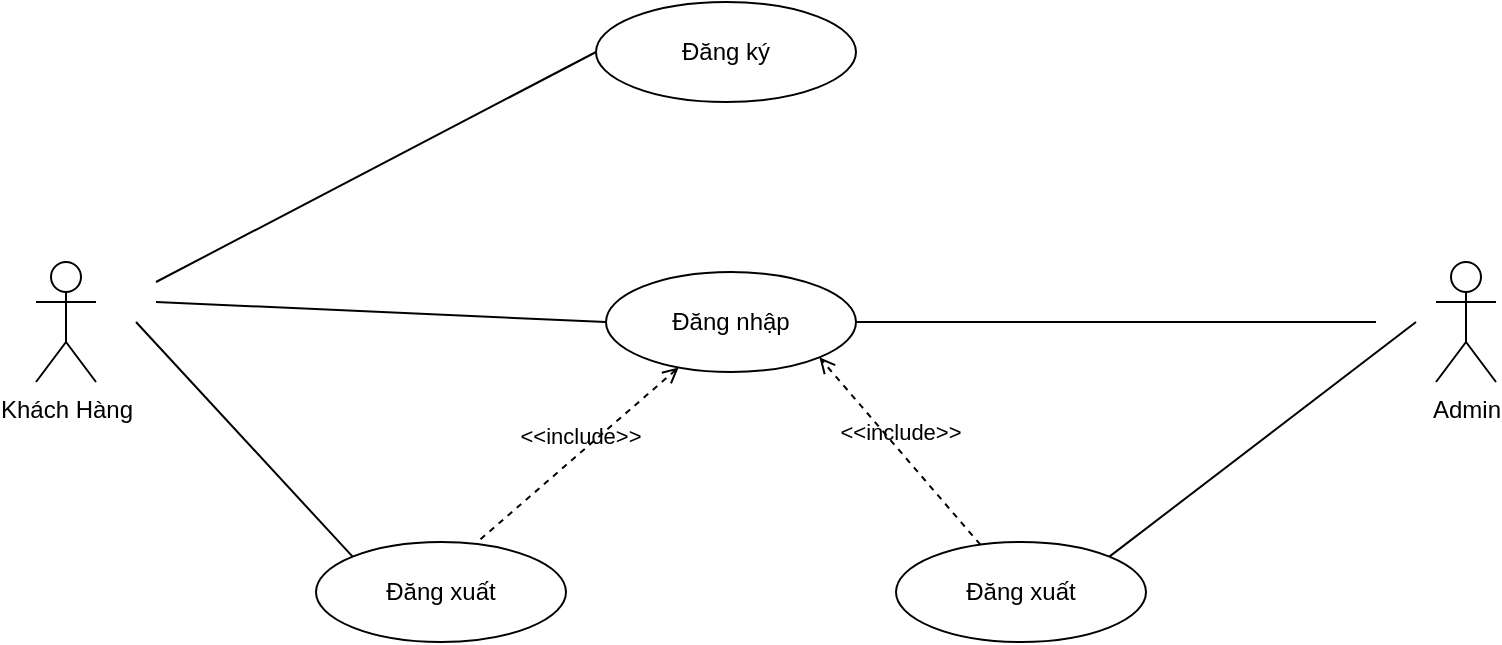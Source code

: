 <mxfile version="24.3.1" type="github">
  <diagram name="Trang-1" id="59EVmqoXW4I7JWVFYxdd">
    <mxGraphModel dx="1031" dy="595" grid="1" gridSize="10" guides="1" tooltips="1" connect="1" arrows="1" fold="1" page="1" pageScale="1" pageWidth="827" pageHeight="1169" math="0" shadow="0">
      <root>
        <mxCell id="0" />
        <mxCell id="1" parent="0" />
        <mxCell id="z0hfNwUVbLpYKpfYT-ge-1" value="Khách Hàng&lt;div&gt;&lt;br&gt;&lt;/div&gt;" style="shape=umlActor;verticalLabelPosition=bottom;verticalAlign=top;html=1;outlineConnect=0;" vertex="1" parent="1">
          <mxGeometry x="50" y="410" width="30" height="60" as="geometry" />
        </mxCell>
        <mxCell id="z0hfNwUVbLpYKpfYT-ge-2" value="Admin" style="shape=umlActor;verticalLabelPosition=bottom;verticalAlign=top;html=1;outlineConnect=0;" vertex="1" parent="1">
          <mxGeometry x="750" y="410" width="30" height="60" as="geometry" />
        </mxCell>
        <mxCell id="z0hfNwUVbLpYKpfYT-ge-3" value="Đăng ký" style="ellipse;whiteSpace=wrap;html=1;" vertex="1" parent="1">
          <mxGeometry x="330" y="280" width="130" height="50" as="geometry" />
        </mxCell>
        <mxCell id="z0hfNwUVbLpYKpfYT-ge-4" value="Đăng nhập" style="ellipse;whiteSpace=wrap;html=1;" vertex="1" parent="1">
          <mxGeometry x="335" y="415" width="125" height="50" as="geometry" />
        </mxCell>
        <mxCell id="z0hfNwUVbLpYKpfYT-ge-5" value="Đăng xuất" style="ellipse;whiteSpace=wrap;html=1;" vertex="1" parent="1">
          <mxGeometry x="190" y="550" width="125" height="50" as="geometry" />
        </mxCell>
        <mxCell id="z0hfNwUVbLpYKpfYT-ge-7" value="Đăng xuất" style="ellipse;whiteSpace=wrap;html=1;" vertex="1" parent="1">
          <mxGeometry x="480" y="550" width="125" height="50" as="geometry" />
        </mxCell>
        <mxCell id="z0hfNwUVbLpYKpfYT-ge-9" value="" style="endArrow=none;html=1;rounded=0;entryX=0;entryY=0;entryDx=0;entryDy=0;" edge="1" parent="1" target="z0hfNwUVbLpYKpfYT-ge-5">
          <mxGeometry width="50" height="50" relative="1" as="geometry">
            <mxPoint x="100" y="440" as="sourcePoint" />
            <mxPoint x="210" y="300" as="targetPoint" />
          </mxGeometry>
        </mxCell>
        <mxCell id="z0hfNwUVbLpYKpfYT-ge-10" value="" style="endArrow=none;html=1;rounded=0;exitX=1;exitY=0;exitDx=0;exitDy=0;" edge="1" parent="1" source="z0hfNwUVbLpYKpfYT-ge-7">
          <mxGeometry width="50" height="50" relative="1" as="geometry">
            <mxPoint x="620" y="430" as="sourcePoint" />
            <mxPoint x="740" y="440" as="targetPoint" />
          </mxGeometry>
        </mxCell>
        <mxCell id="z0hfNwUVbLpYKpfYT-ge-11" value="" style="endArrow=none;html=1;rounded=0;exitX=1;exitY=0.5;exitDx=0;exitDy=0;" edge="1" parent="1" source="z0hfNwUVbLpYKpfYT-ge-4">
          <mxGeometry width="50" height="50" relative="1" as="geometry">
            <mxPoint x="550" y="480" as="sourcePoint" />
            <mxPoint x="720" y="440" as="targetPoint" />
          </mxGeometry>
        </mxCell>
        <mxCell id="z0hfNwUVbLpYKpfYT-ge-12" value="" style="endArrow=none;html=1;rounded=0;exitX=0;exitY=0.5;exitDx=0;exitDy=0;" edge="1" parent="1" source="z0hfNwUVbLpYKpfYT-ge-3">
          <mxGeometry width="50" height="50" relative="1" as="geometry">
            <mxPoint x="340" y="540" as="sourcePoint" />
            <mxPoint x="110" y="420" as="targetPoint" />
          </mxGeometry>
        </mxCell>
        <mxCell id="z0hfNwUVbLpYKpfYT-ge-13" value="&amp;lt;&amp;lt;include&amp;gt;&amp;gt;" style="html=1;verticalAlign=bottom;labelBackgroundColor=none;endArrow=open;endFill=0;dashed=1;rounded=0;exitX=0.658;exitY=-0.027;exitDx=0;exitDy=0;exitPerimeter=0;" edge="1" parent="1" source="z0hfNwUVbLpYKpfYT-ge-5" target="z0hfNwUVbLpYKpfYT-ge-4">
          <mxGeometry width="160" relative="1" as="geometry">
            <mxPoint x="280" y="520" as="sourcePoint" />
            <mxPoint x="440" y="520" as="targetPoint" />
          </mxGeometry>
        </mxCell>
        <mxCell id="z0hfNwUVbLpYKpfYT-ge-14" value="&amp;lt;&amp;lt;include&amp;gt;&amp;gt;" style="html=1;verticalAlign=bottom;labelBackgroundColor=none;endArrow=open;endFill=0;dashed=1;rounded=0;entryX=1;entryY=1;entryDx=0;entryDy=0;" edge="1" parent="1" source="z0hfNwUVbLpYKpfYT-ge-7" target="z0hfNwUVbLpYKpfYT-ge-4">
          <mxGeometry width="160" relative="1" as="geometry">
            <mxPoint x="400" y="550" as="sourcePoint" />
            <mxPoint x="560" y="550" as="targetPoint" />
          </mxGeometry>
        </mxCell>
        <mxCell id="z0hfNwUVbLpYKpfYT-ge-15" value="" style="endArrow=none;html=1;rounded=0;entryX=0;entryY=0.5;entryDx=0;entryDy=0;" edge="1" parent="1" target="z0hfNwUVbLpYKpfYT-ge-4">
          <mxGeometry width="50" height="50" relative="1" as="geometry">
            <mxPoint x="110" y="430" as="sourcePoint" />
            <mxPoint x="360" y="410" as="targetPoint" />
          </mxGeometry>
        </mxCell>
      </root>
    </mxGraphModel>
  </diagram>
</mxfile>
